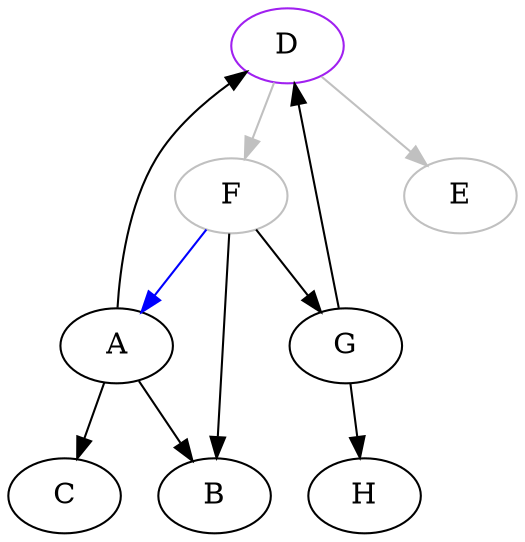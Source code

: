 digraph {
	D [label="D", color="purple"];
	F [label="F", color="gray"];
	H [label="H"];
	A [label="A"];
	E [label="E", color="gray"];
	G [label="G"];
	C [label="C"];
	B [label="B"];
	
	A -> C;
	A -> B;
	D -> E [color="gray"];
	D -> F [color="gray"];
	F -> A [color="blue"];
	F -> G;
	F -> B;
	A -> D;
	G -> H;
	G -> D;
}